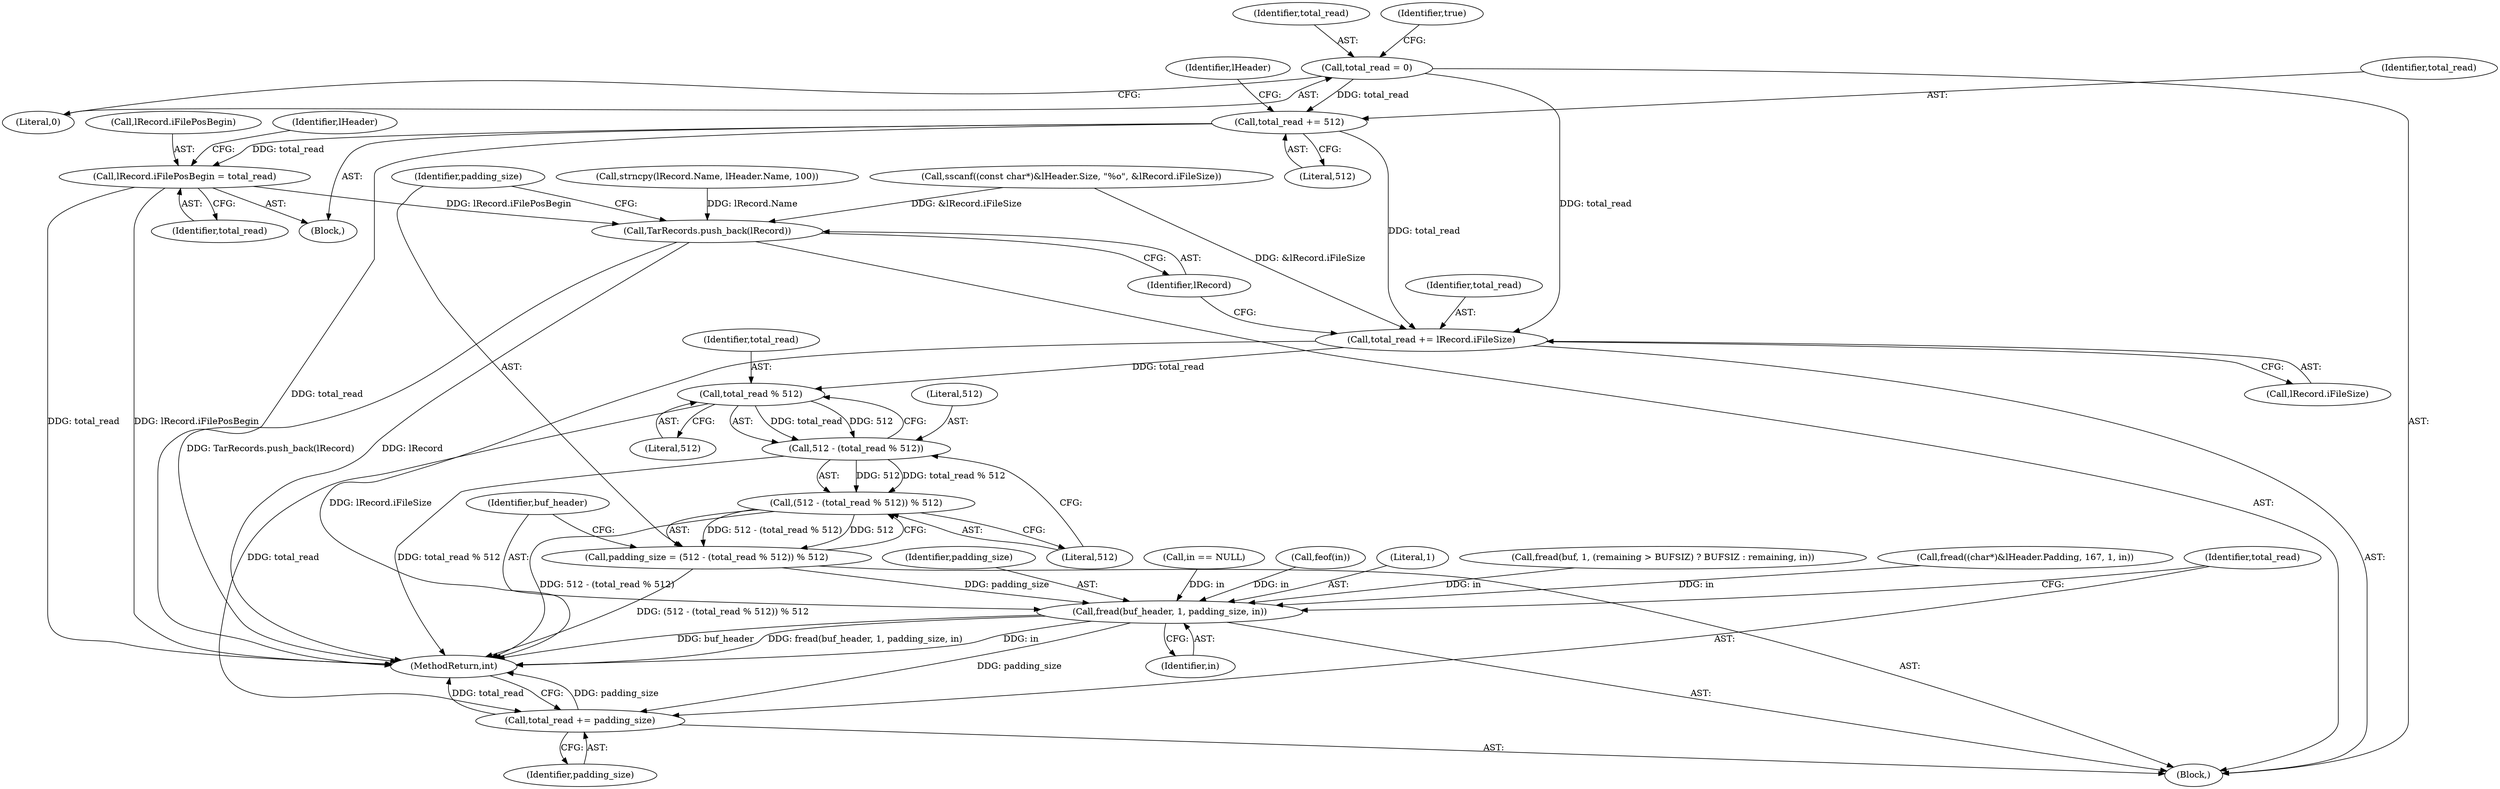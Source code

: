 digraph "0_savannah_40cc957f52e772f45125126439ba9333cf2d2998_0@API" {
"1000341" [label="(Call,total_read += 512)"];
"1000173" [label="(Call,total_read = 0)"];
"1000384" [label="(Call,lRecord.iFilePosBegin = total_read)"];
"1000444" [label="(Call,TarRecords.push_back(lRecord))"];
"1000439" [label="(Call,total_read += lRecord.iFileSize)"];
"1000452" [label="(Call,total_read % 512)"];
"1000450" [label="(Call,512 - (total_read % 512))"];
"1000449" [label="(Call,(512 - (total_read % 512)) % 512)"];
"1000447" [label="(Call,padding_size = (512 - (total_read % 512)) % 512)"];
"1000456" [label="(Call,fread(buf_header, 1, padding_size, in))"];
"1000461" [label="(Call,total_read += padding_size)"];
"1000388" [label="(Identifier,total_read)"];
"1000441" [label="(Call,lRecord.iFileSize)"];
"1000448" [label="(Identifier,padding_size)"];
"1000455" [label="(Literal,512)"];
"1000461" [label="(Call,total_read += padding_size)"];
"1000355" [label="(Call,strncpy(lRecord.Name, lHeader.Name, 100))"];
"1000393" [label="(Identifier,lHeader)"];
"1000104" [label="(Block,)"];
"1000385" [label="(Call,lRecord.iFilePosBegin)"];
"1000439" [label="(Call,total_read += lRecord.iFileSize)"];
"1000454" [label="(Literal,512)"];
"1000174" [label="(Identifier,total_read)"];
"1000178" [label="(Block,)"];
"1000449" [label="(Call,(512 - (total_read % 512)) % 512)"];
"1000177" [label="(Identifier,true)"];
"1000144" [label="(Call,feof(in))"];
"1000464" [label="(MethodReturn,int)"];
"1000341" [label="(Call,total_read += 512)"];
"1000453" [label="(Identifier,total_read)"];
"1000343" [label="(Literal,512)"];
"1000458" [label="(Literal,1)"];
"1000175" [label="(Literal,0)"];
"1000463" [label="(Identifier,padding_size)"];
"1000462" [label="(Identifier,total_read)"];
"1000173" [label="(Call,total_read = 0)"];
"1000150" [label="(Call,fread(buf, 1, (remaining > BUFSIZ) ? BUFSIZ : remaining, in))"];
"1000372" [label="(Call,sscanf((const char*)&lHeader.Size, \"%o\", &lRecord.iFileSize))"];
"1000444" [label="(Call,TarRecords.push_back(lRecord))"];
"1000342" [label="(Identifier,total_read)"];
"1000331" [label="(Call,fread((char*)&lHeader.Padding, 167, 1, in))"];
"1000460" [label="(Identifier,in)"];
"1000459" [label="(Identifier,padding_size)"];
"1000440" [label="(Identifier,total_read)"];
"1000119" [label="(Call,in == NULL)"];
"1000451" [label="(Literal,512)"];
"1000445" [label="(Identifier,lRecord)"];
"1000447" [label="(Call,padding_size = (512 - (total_read % 512)) % 512)"];
"1000384" [label="(Call,lRecord.iFilePosBegin = total_read)"];
"1000452" [label="(Call,total_read % 512)"];
"1000456" [label="(Call,fread(buf_header, 1, padding_size, in))"];
"1000450" [label="(Call,512 - (total_read % 512))"];
"1000457" [label="(Identifier,buf_header)"];
"1000348" [label="(Identifier,lHeader)"];
"1000341" -> "1000178"  [label="AST: "];
"1000341" -> "1000343"  [label="CFG: "];
"1000342" -> "1000341"  [label="AST: "];
"1000343" -> "1000341"  [label="AST: "];
"1000348" -> "1000341"  [label="CFG: "];
"1000341" -> "1000464"  [label="DDG: total_read"];
"1000173" -> "1000341"  [label="DDG: total_read"];
"1000341" -> "1000384"  [label="DDG: total_read"];
"1000341" -> "1000439"  [label="DDG: total_read"];
"1000173" -> "1000104"  [label="AST: "];
"1000173" -> "1000175"  [label="CFG: "];
"1000174" -> "1000173"  [label="AST: "];
"1000175" -> "1000173"  [label="AST: "];
"1000177" -> "1000173"  [label="CFG: "];
"1000173" -> "1000439"  [label="DDG: total_read"];
"1000384" -> "1000178"  [label="AST: "];
"1000384" -> "1000388"  [label="CFG: "];
"1000385" -> "1000384"  [label="AST: "];
"1000388" -> "1000384"  [label="AST: "];
"1000393" -> "1000384"  [label="CFG: "];
"1000384" -> "1000464"  [label="DDG: total_read"];
"1000384" -> "1000464"  [label="DDG: lRecord.iFilePosBegin"];
"1000384" -> "1000444"  [label="DDG: lRecord.iFilePosBegin"];
"1000444" -> "1000104"  [label="AST: "];
"1000444" -> "1000445"  [label="CFG: "];
"1000445" -> "1000444"  [label="AST: "];
"1000448" -> "1000444"  [label="CFG: "];
"1000444" -> "1000464"  [label="DDG: lRecord"];
"1000444" -> "1000464"  [label="DDG: TarRecords.push_back(lRecord)"];
"1000355" -> "1000444"  [label="DDG: lRecord.Name"];
"1000372" -> "1000444"  [label="DDG: &lRecord.iFileSize"];
"1000439" -> "1000104"  [label="AST: "];
"1000439" -> "1000441"  [label="CFG: "];
"1000440" -> "1000439"  [label="AST: "];
"1000441" -> "1000439"  [label="AST: "];
"1000445" -> "1000439"  [label="CFG: "];
"1000439" -> "1000464"  [label="DDG: lRecord.iFileSize"];
"1000372" -> "1000439"  [label="DDG: &lRecord.iFileSize"];
"1000439" -> "1000452"  [label="DDG: total_read"];
"1000452" -> "1000450"  [label="AST: "];
"1000452" -> "1000454"  [label="CFG: "];
"1000453" -> "1000452"  [label="AST: "];
"1000454" -> "1000452"  [label="AST: "];
"1000450" -> "1000452"  [label="CFG: "];
"1000452" -> "1000450"  [label="DDG: total_read"];
"1000452" -> "1000450"  [label="DDG: 512"];
"1000452" -> "1000461"  [label="DDG: total_read"];
"1000450" -> "1000449"  [label="AST: "];
"1000451" -> "1000450"  [label="AST: "];
"1000455" -> "1000450"  [label="CFG: "];
"1000450" -> "1000464"  [label="DDG: total_read % 512"];
"1000450" -> "1000449"  [label="DDG: 512"];
"1000450" -> "1000449"  [label="DDG: total_read % 512"];
"1000449" -> "1000447"  [label="AST: "];
"1000449" -> "1000455"  [label="CFG: "];
"1000455" -> "1000449"  [label="AST: "];
"1000447" -> "1000449"  [label="CFG: "];
"1000449" -> "1000464"  [label="DDG: 512 - (total_read % 512)"];
"1000449" -> "1000447"  [label="DDG: 512 - (total_read % 512)"];
"1000449" -> "1000447"  [label="DDG: 512"];
"1000447" -> "1000104"  [label="AST: "];
"1000448" -> "1000447"  [label="AST: "];
"1000457" -> "1000447"  [label="CFG: "];
"1000447" -> "1000464"  [label="DDG: (512 - (total_read % 512)) % 512"];
"1000447" -> "1000456"  [label="DDG: padding_size"];
"1000456" -> "1000104"  [label="AST: "];
"1000456" -> "1000460"  [label="CFG: "];
"1000457" -> "1000456"  [label="AST: "];
"1000458" -> "1000456"  [label="AST: "];
"1000459" -> "1000456"  [label="AST: "];
"1000460" -> "1000456"  [label="AST: "];
"1000462" -> "1000456"  [label="CFG: "];
"1000456" -> "1000464"  [label="DDG: in"];
"1000456" -> "1000464"  [label="DDG: buf_header"];
"1000456" -> "1000464"  [label="DDG: fread(buf_header, 1, padding_size, in)"];
"1000150" -> "1000456"  [label="DDG: in"];
"1000144" -> "1000456"  [label="DDG: in"];
"1000331" -> "1000456"  [label="DDG: in"];
"1000119" -> "1000456"  [label="DDG: in"];
"1000456" -> "1000461"  [label="DDG: padding_size"];
"1000461" -> "1000104"  [label="AST: "];
"1000461" -> "1000463"  [label="CFG: "];
"1000462" -> "1000461"  [label="AST: "];
"1000463" -> "1000461"  [label="AST: "];
"1000464" -> "1000461"  [label="CFG: "];
"1000461" -> "1000464"  [label="DDG: padding_size"];
"1000461" -> "1000464"  [label="DDG: total_read"];
}
